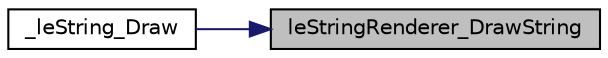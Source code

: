 digraph "leStringRenderer_DrawString"
{
 // LATEX_PDF_SIZE
  edge [fontname="Helvetica",fontsize="10",labelfontname="Helvetica",labelfontsize="10"];
  node [fontname="Helvetica",fontsize="10",shape=record];
  rankdir="RL";
  Node1 [label="leStringRenderer_DrawString",height=0.2,width=0.4,color="black", fillcolor="grey75", style="filled", fontcolor="black",tooltip=" "];
  Node1 -> Node2 [dir="back",color="midnightblue",fontsize="10",style="solid",fontname="Helvetica"];
  Node2 [label="_leString_Draw",height=0.2,width=0.4,color="black", fillcolor="white", style="filled",URL="$legato__tablestring_8c.html#ab6b9aed1930b4290afc5a812af56094c",tooltip=" "];
}
